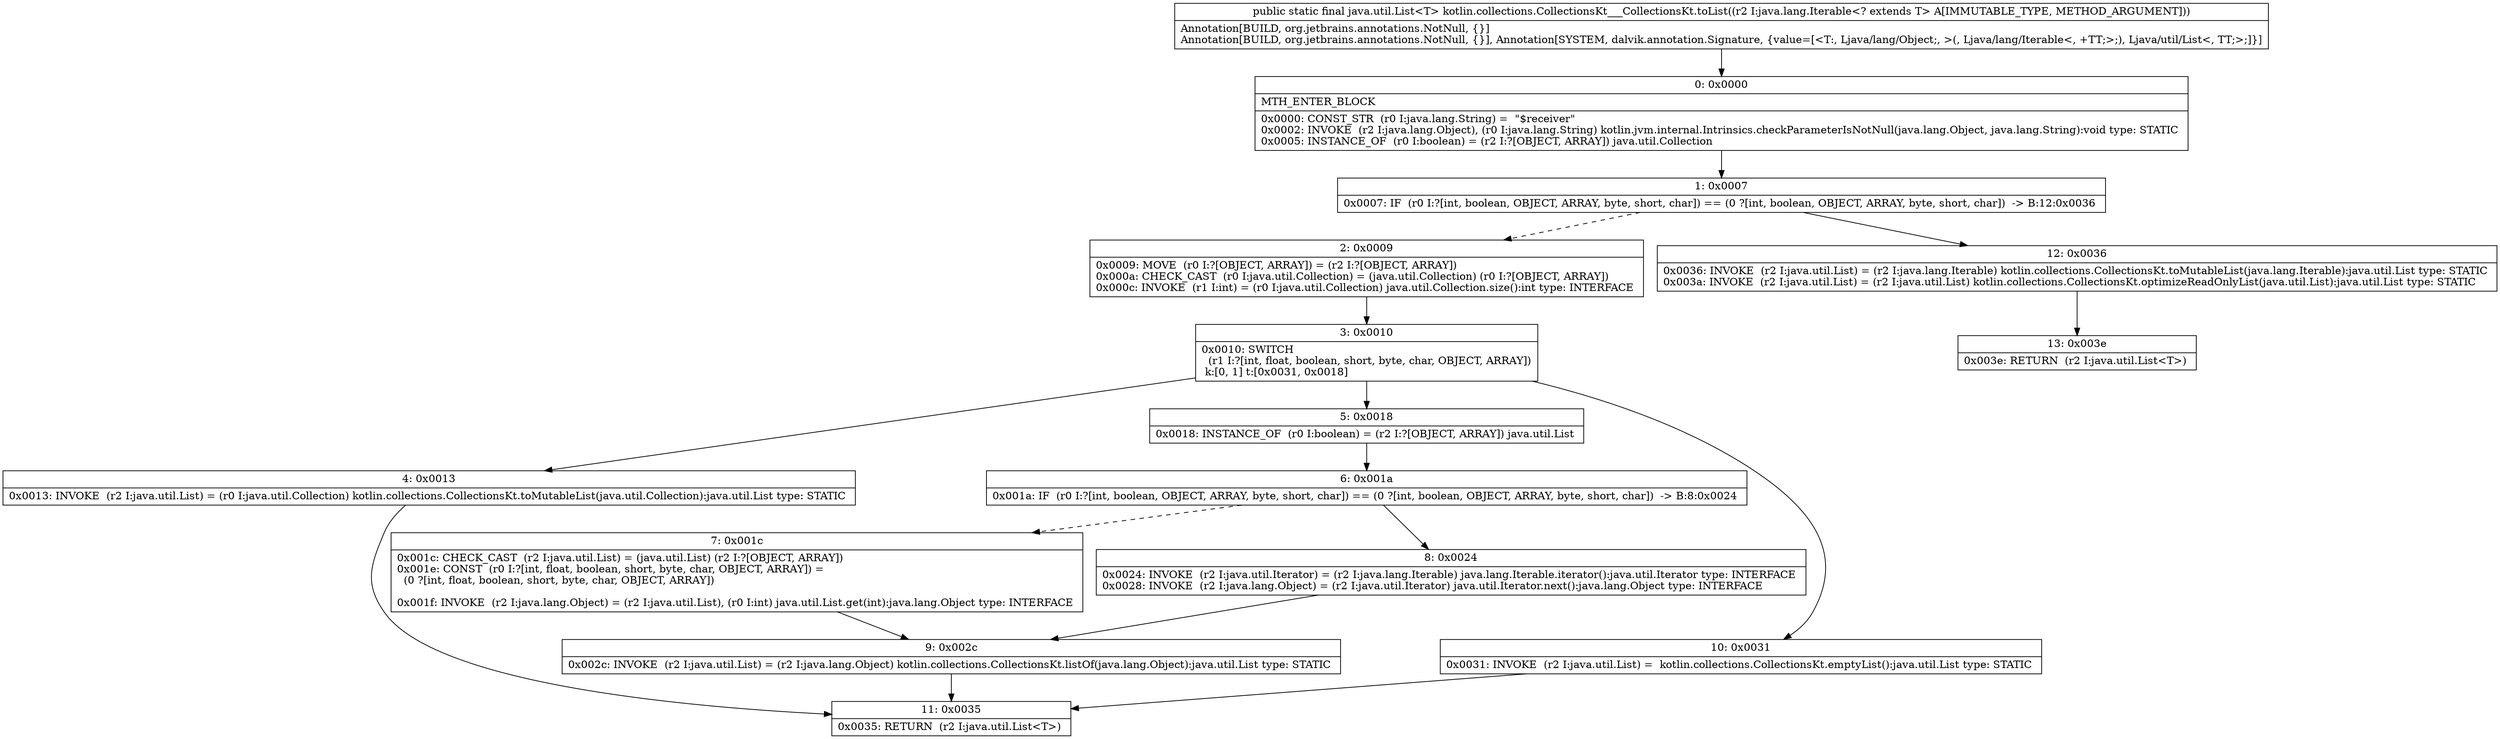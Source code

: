 digraph "CFG forkotlin.collections.CollectionsKt___CollectionsKt.toList(Ljava\/lang\/Iterable;)Ljava\/util\/List;" {
Node_0 [shape=record,label="{0\:\ 0x0000|MTH_ENTER_BLOCK\l|0x0000: CONST_STR  (r0 I:java.lang.String) =  \"$receiver\" \l0x0002: INVOKE  (r2 I:java.lang.Object), (r0 I:java.lang.String) kotlin.jvm.internal.Intrinsics.checkParameterIsNotNull(java.lang.Object, java.lang.String):void type: STATIC \l0x0005: INSTANCE_OF  (r0 I:boolean) = (r2 I:?[OBJECT, ARRAY]) java.util.Collection \l}"];
Node_1 [shape=record,label="{1\:\ 0x0007|0x0007: IF  (r0 I:?[int, boolean, OBJECT, ARRAY, byte, short, char]) == (0 ?[int, boolean, OBJECT, ARRAY, byte, short, char])  \-\> B:12:0x0036 \l}"];
Node_2 [shape=record,label="{2\:\ 0x0009|0x0009: MOVE  (r0 I:?[OBJECT, ARRAY]) = (r2 I:?[OBJECT, ARRAY]) \l0x000a: CHECK_CAST  (r0 I:java.util.Collection) = (java.util.Collection) (r0 I:?[OBJECT, ARRAY]) \l0x000c: INVOKE  (r1 I:int) = (r0 I:java.util.Collection) java.util.Collection.size():int type: INTERFACE \l}"];
Node_3 [shape=record,label="{3\:\ 0x0010|0x0010: SWITCH  \l  (r1 I:?[int, float, boolean, short, byte, char, OBJECT, ARRAY])\l k:[0, 1] t:[0x0031, 0x0018] \l}"];
Node_4 [shape=record,label="{4\:\ 0x0013|0x0013: INVOKE  (r2 I:java.util.List) = (r0 I:java.util.Collection) kotlin.collections.CollectionsKt.toMutableList(java.util.Collection):java.util.List type: STATIC \l}"];
Node_5 [shape=record,label="{5\:\ 0x0018|0x0018: INSTANCE_OF  (r0 I:boolean) = (r2 I:?[OBJECT, ARRAY]) java.util.List \l}"];
Node_6 [shape=record,label="{6\:\ 0x001a|0x001a: IF  (r0 I:?[int, boolean, OBJECT, ARRAY, byte, short, char]) == (0 ?[int, boolean, OBJECT, ARRAY, byte, short, char])  \-\> B:8:0x0024 \l}"];
Node_7 [shape=record,label="{7\:\ 0x001c|0x001c: CHECK_CAST  (r2 I:java.util.List) = (java.util.List) (r2 I:?[OBJECT, ARRAY]) \l0x001e: CONST  (r0 I:?[int, float, boolean, short, byte, char, OBJECT, ARRAY]) = \l  (0 ?[int, float, boolean, short, byte, char, OBJECT, ARRAY])\l \l0x001f: INVOKE  (r2 I:java.lang.Object) = (r2 I:java.util.List), (r0 I:int) java.util.List.get(int):java.lang.Object type: INTERFACE \l}"];
Node_8 [shape=record,label="{8\:\ 0x0024|0x0024: INVOKE  (r2 I:java.util.Iterator) = (r2 I:java.lang.Iterable) java.lang.Iterable.iterator():java.util.Iterator type: INTERFACE \l0x0028: INVOKE  (r2 I:java.lang.Object) = (r2 I:java.util.Iterator) java.util.Iterator.next():java.lang.Object type: INTERFACE \l}"];
Node_9 [shape=record,label="{9\:\ 0x002c|0x002c: INVOKE  (r2 I:java.util.List) = (r2 I:java.lang.Object) kotlin.collections.CollectionsKt.listOf(java.lang.Object):java.util.List type: STATIC \l}"];
Node_10 [shape=record,label="{10\:\ 0x0031|0x0031: INVOKE  (r2 I:java.util.List) =  kotlin.collections.CollectionsKt.emptyList():java.util.List type: STATIC \l}"];
Node_11 [shape=record,label="{11\:\ 0x0035|0x0035: RETURN  (r2 I:java.util.List\<T\>) \l}"];
Node_12 [shape=record,label="{12\:\ 0x0036|0x0036: INVOKE  (r2 I:java.util.List) = (r2 I:java.lang.Iterable) kotlin.collections.CollectionsKt.toMutableList(java.lang.Iterable):java.util.List type: STATIC \l0x003a: INVOKE  (r2 I:java.util.List) = (r2 I:java.util.List) kotlin.collections.CollectionsKt.optimizeReadOnlyList(java.util.List):java.util.List type: STATIC \l}"];
Node_13 [shape=record,label="{13\:\ 0x003e|0x003e: RETURN  (r2 I:java.util.List\<T\>) \l}"];
MethodNode[shape=record,label="{public static final java.util.List\<T\> kotlin.collections.CollectionsKt___CollectionsKt.toList((r2 I:java.lang.Iterable\<? extends T\> A[IMMUTABLE_TYPE, METHOD_ARGUMENT]))  | Annotation[BUILD, org.jetbrains.annotations.NotNull, \{\}]\lAnnotation[BUILD, org.jetbrains.annotations.NotNull, \{\}], Annotation[SYSTEM, dalvik.annotation.Signature, \{value=[\<T:, Ljava\/lang\/Object;, \>(, Ljava\/lang\/Iterable\<, +TT;\>;), Ljava\/util\/List\<, TT;\>;]\}]\l}"];
MethodNode -> Node_0;
Node_0 -> Node_1;
Node_1 -> Node_2[style=dashed];
Node_1 -> Node_12;
Node_2 -> Node_3;
Node_3 -> Node_4;
Node_3 -> Node_5;
Node_3 -> Node_10;
Node_4 -> Node_11;
Node_5 -> Node_6;
Node_6 -> Node_7[style=dashed];
Node_6 -> Node_8;
Node_7 -> Node_9;
Node_8 -> Node_9;
Node_9 -> Node_11;
Node_10 -> Node_11;
Node_12 -> Node_13;
}

